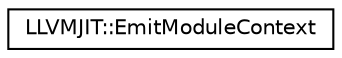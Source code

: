 digraph "Graphical Class Hierarchy"
{
  edge [fontname="Helvetica",fontsize="10",labelfontname="Helvetica",labelfontsize="10"];
  node [fontname="Helvetica",fontsize="10",shape=record];
  rankdir="LR";
  Node0 [label="LLVMJIT::EmitModuleContext",height=0.2,width=0.4,color="black", fillcolor="white", style="filled",URL="$struct_l_l_v_m_j_i_t_1_1_emit_module_context.html"];
}

